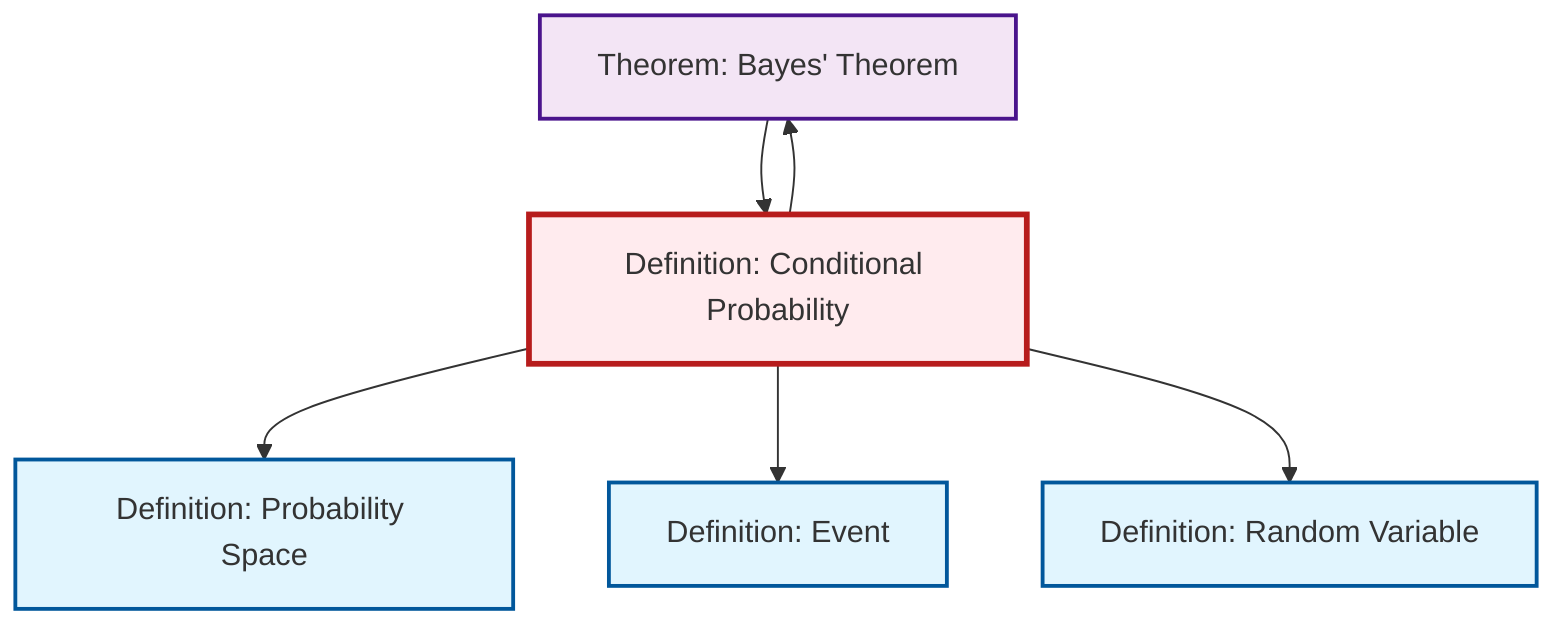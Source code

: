 graph TD
    classDef definition fill:#e1f5fe,stroke:#01579b,stroke-width:2px
    classDef theorem fill:#f3e5f5,stroke:#4a148c,stroke-width:2px
    classDef axiom fill:#fff3e0,stroke:#e65100,stroke-width:2px
    classDef example fill:#e8f5e9,stroke:#1b5e20,stroke-width:2px
    classDef current fill:#ffebee,stroke:#b71c1c,stroke-width:3px
    def-probability-space["Definition: Probability Space"]:::definition
    thm-bayes["Theorem: Bayes' Theorem"]:::theorem
    def-event["Definition: Event"]:::definition
    def-random-variable["Definition: Random Variable"]:::definition
    def-conditional-probability["Definition: Conditional Probability"]:::definition
    thm-bayes --> def-conditional-probability
    def-conditional-probability --> thm-bayes
    def-conditional-probability --> def-probability-space
    def-conditional-probability --> def-event
    def-conditional-probability --> def-random-variable
    class def-conditional-probability current